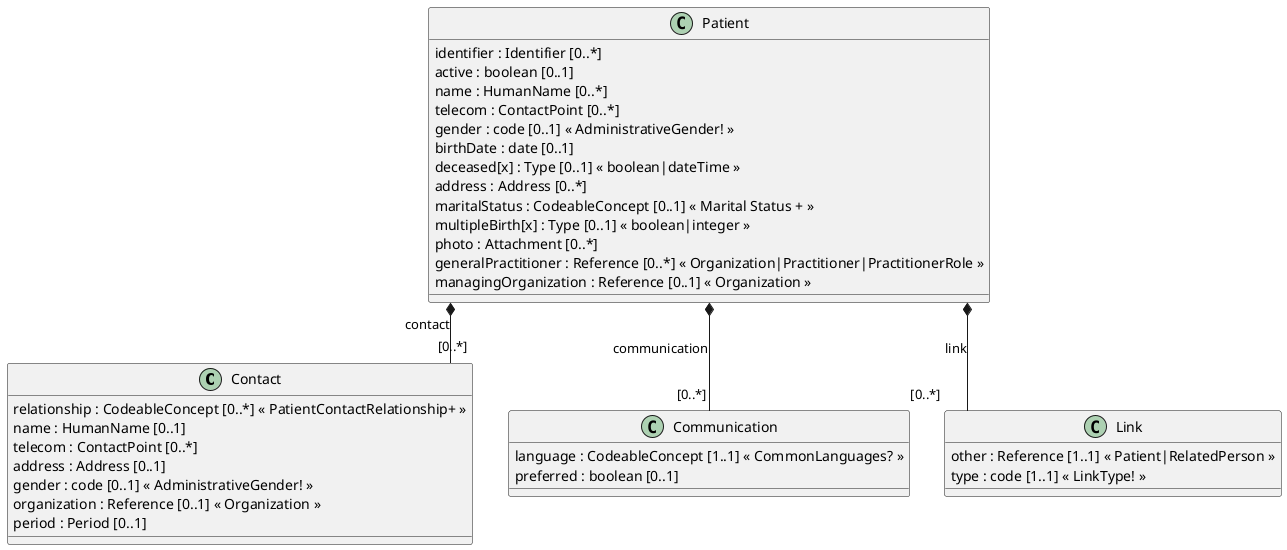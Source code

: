 @startuml
' ========================================
' start: configuration
' ========================================

skinparam linetype ortho

' ========================================
' end: configuration
' ========================================

' ========================================
' start: definition of entities/classes
' ========================================

class Contact {
  relationship : CodeableConcept [0..*] « PatientContactRelationship+ »
  name : HumanName [0..1]
  telecom : ContactPoint [0..*]
  address : Address [0..1]
  gender : code [0..1] « AdministrativeGender! »
  organization : Reference [0..1] « Organization »
  period : Period [0..1]
}

class Communication {
  language : CodeableConcept [1..1] « CommonLanguages? »
  preferred : boolean [0..1]
}

class Link {
  other : Reference [1..1] « Patient|RelatedPerson »
  type : code [1..1] « LinkType! »
}

class Patient {
  identifier : Identifier [0..*]
  active : boolean [0..1]
  name : HumanName [0..*]
  telecom : ContactPoint [0..*]
  gender : code [0..1] « AdministrativeGender! »
  birthDate : date [0..1]
  deceased[x] : Type [0..1] « boolean|dateTime »
  address : Address [0..*]
  maritalStatus : CodeableConcept [0..1] « Marital Status + »
  multipleBirth[x] : Type [0..1] « boolean|integer »
  photo : Attachment [0..*]
  generalPractitioner : Reference [0..*] « Organization|Practitioner|PractitionerRole »
  managingOrganization : Reference [0..1] « Organization »
}

' ========================================
' end: definition of entities/classes
' ========================================

' ========================================
' start: definition of associations
' ========================================

Patient *-- "[0..*]" Link : link
Patient *-- "[0..*]" Contact : contact
Patient *-- "[0..*]" Communication : communication

' ========================================
' end: definition of associations
' ========================================
@enduml
